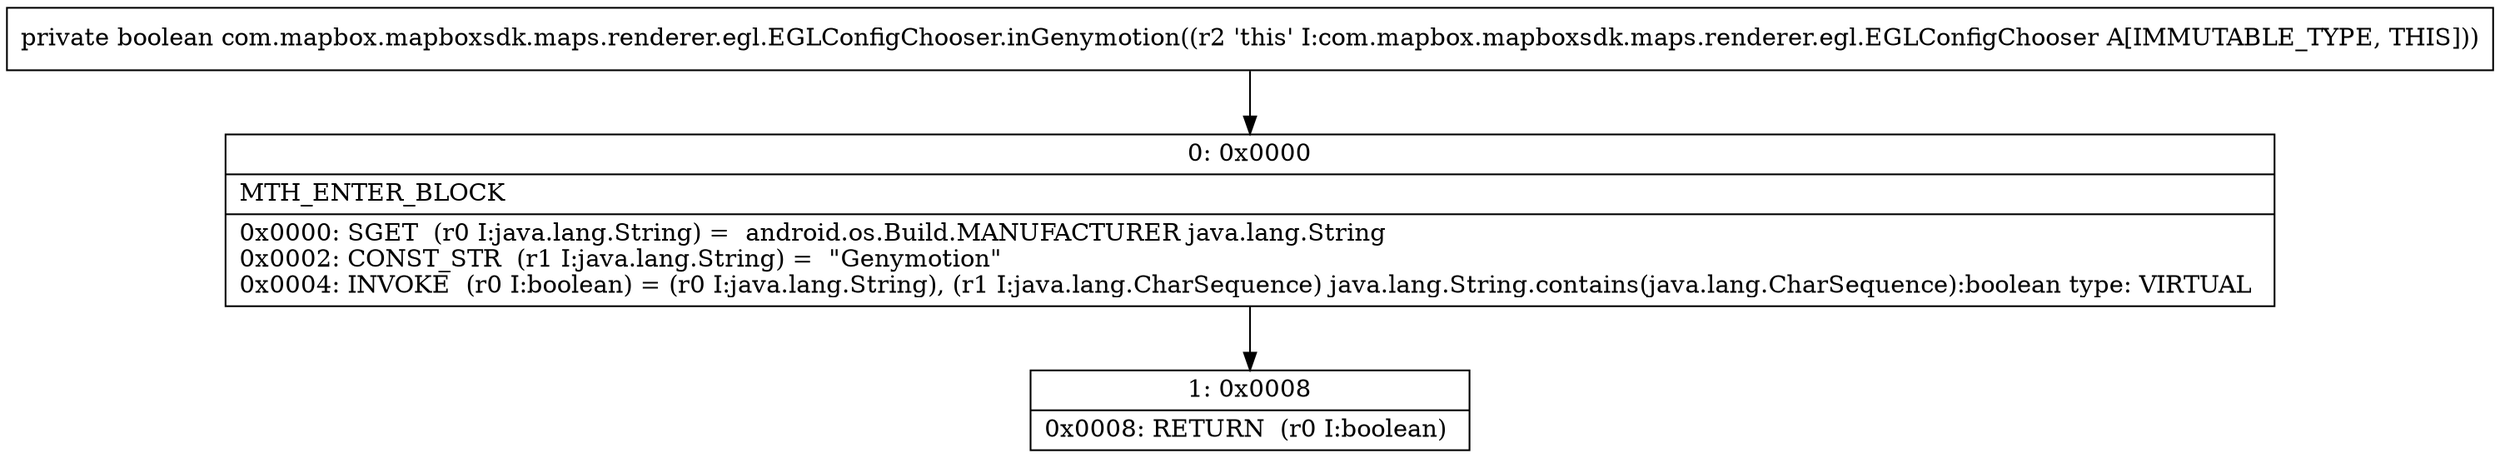 digraph "CFG forcom.mapbox.mapboxsdk.maps.renderer.egl.EGLConfigChooser.inGenymotion()Z" {
Node_0 [shape=record,label="{0\:\ 0x0000|MTH_ENTER_BLOCK\l|0x0000: SGET  (r0 I:java.lang.String) =  android.os.Build.MANUFACTURER java.lang.String \l0x0002: CONST_STR  (r1 I:java.lang.String) =  \"Genymotion\" \l0x0004: INVOKE  (r0 I:boolean) = (r0 I:java.lang.String), (r1 I:java.lang.CharSequence) java.lang.String.contains(java.lang.CharSequence):boolean type: VIRTUAL \l}"];
Node_1 [shape=record,label="{1\:\ 0x0008|0x0008: RETURN  (r0 I:boolean) \l}"];
MethodNode[shape=record,label="{private boolean com.mapbox.mapboxsdk.maps.renderer.egl.EGLConfigChooser.inGenymotion((r2 'this' I:com.mapbox.mapboxsdk.maps.renderer.egl.EGLConfigChooser A[IMMUTABLE_TYPE, THIS])) }"];
MethodNode -> Node_0;
Node_0 -> Node_1;
}

